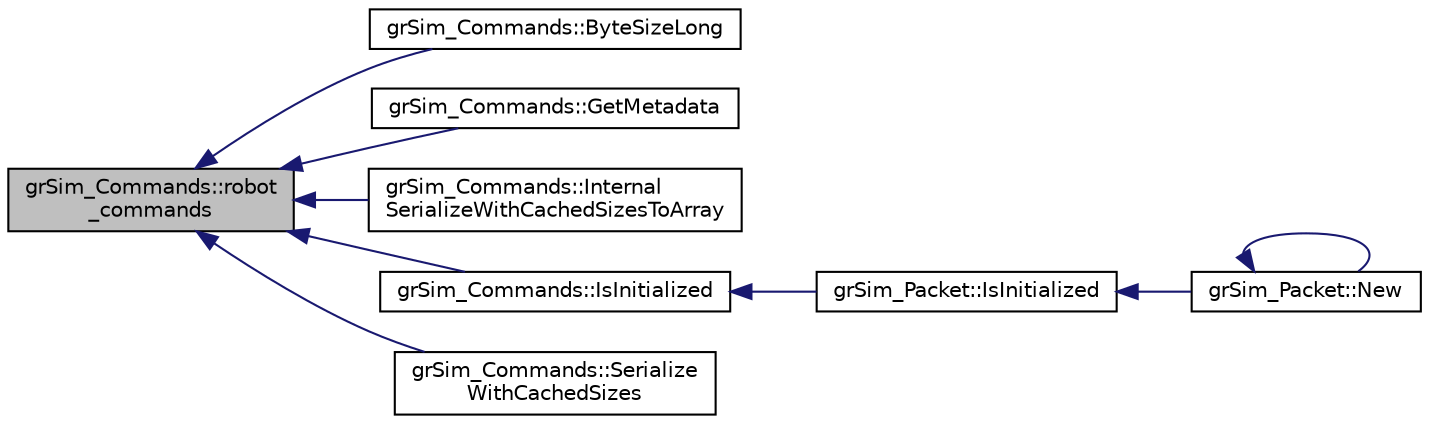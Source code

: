 digraph "grSim_Commands::robot_commands"
{
 // INTERACTIVE_SVG=YES
  edge [fontname="Helvetica",fontsize="10",labelfontname="Helvetica",labelfontsize="10"];
  node [fontname="Helvetica",fontsize="10",shape=record];
  rankdir="LR";
  Node1 [label="grSim_Commands::robot\l_commands",height=0.2,width=0.4,color="black", fillcolor="grey75", style="filled", fontcolor="black"];
  Node1 -> Node2 [dir="back",color="midnightblue",fontsize="10",style="solid",fontname="Helvetica"];
  Node2 [label="grSim_Commands::ByteSizeLong",height=0.2,width=0.4,color="black", fillcolor="white", style="filled",URL="$d0/d13/classgr_sim___commands.html#a0a15915c02df278485a6d52bca6cac53"];
  Node1 -> Node3 [dir="back",color="midnightblue",fontsize="10",style="solid",fontname="Helvetica"];
  Node3 [label="grSim_Commands::GetMetadata",height=0.2,width=0.4,color="black", fillcolor="white", style="filled",URL="$d0/d13/classgr_sim___commands.html#a0aa4de94992ecedff4030f98fc1fc144"];
  Node1 -> Node4 [dir="back",color="midnightblue",fontsize="10",style="solid",fontname="Helvetica"];
  Node4 [label="grSim_Commands::Internal\lSerializeWithCachedSizesToArray",height=0.2,width=0.4,color="black", fillcolor="white", style="filled",URL="$d0/d13/classgr_sim___commands.html#aa01ea18a17dc5948b1cdb5ddde8c7900"];
  Node1 -> Node5 [dir="back",color="midnightblue",fontsize="10",style="solid",fontname="Helvetica"];
  Node5 [label="grSim_Commands::IsInitialized",height=0.2,width=0.4,color="black", fillcolor="white", style="filled",URL="$d0/d13/classgr_sim___commands.html#a4322907e51e967926a236ff4a5671ab8"];
  Node5 -> Node6 [dir="back",color="midnightblue",fontsize="10",style="solid",fontname="Helvetica"];
  Node6 [label="grSim_Packet::IsInitialized",height=0.2,width=0.4,color="black", fillcolor="white", style="filled",URL="$d3/db5/classgr_sim___packet.html#ae187373695aaa35714240dc655361308"];
  Node6 -> Node7 [dir="back",color="midnightblue",fontsize="10",style="solid",fontname="Helvetica"];
  Node7 [label="grSim_Packet::New",height=0.2,width=0.4,color="black", fillcolor="white", style="filled",URL="$d3/db5/classgr_sim___packet.html#a31e29a827a331a0785441fc5d3f05fa8"];
  Node7 -> Node7 [dir="back",color="midnightblue",fontsize="10",style="solid",fontname="Helvetica"];
  Node1 -> Node8 [dir="back",color="midnightblue",fontsize="10",style="solid",fontname="Helvetica"];
  Node8 [label="grSim_Commands::Serialize\lWithCachedSizes",height=0.2,width=0.4,color="black", fillcolor="white", style="filled",URL="$d0/d13/classgr_sim___commands.html#abb3bca32394ee3176ecaee32d584ddef"];
}
